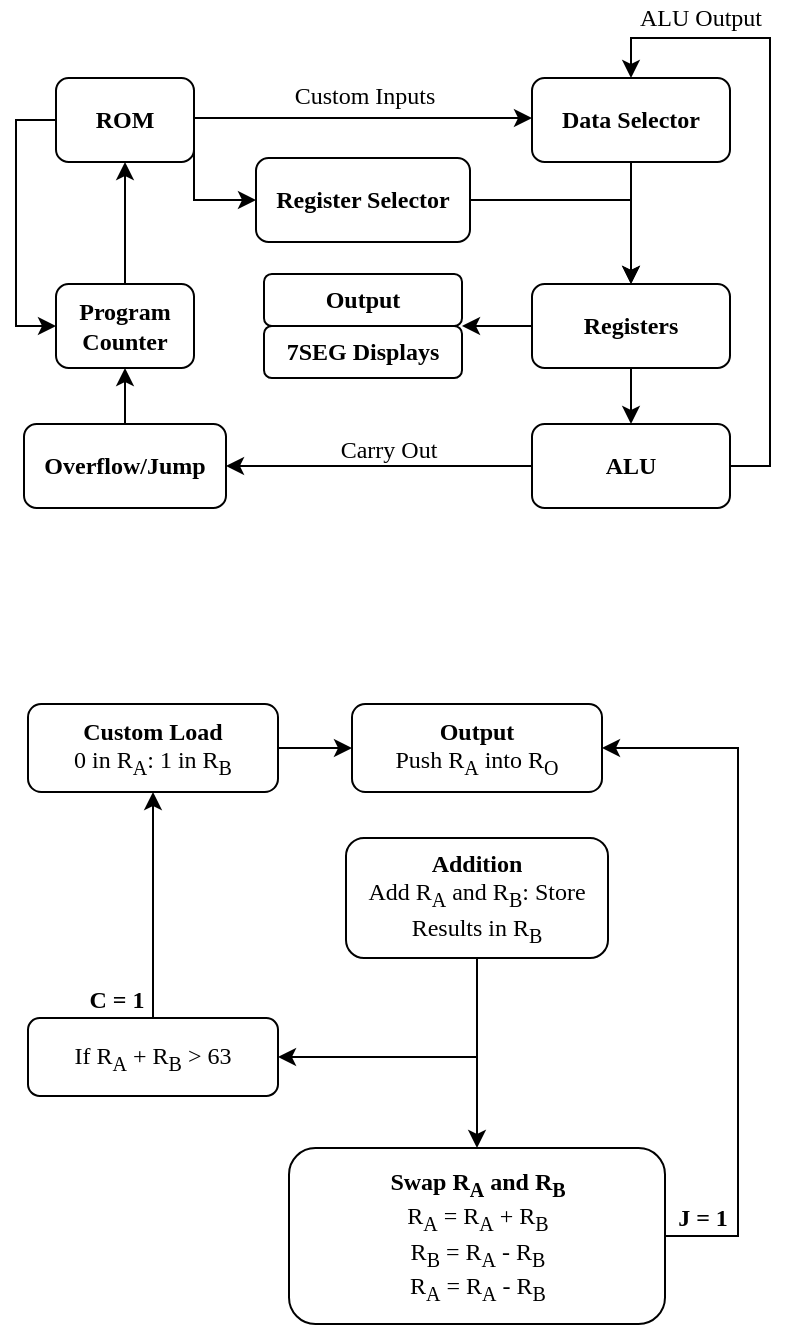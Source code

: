 <mxfile version="20.8.16" type="device"><diagram id="CoQLluvK9Fw38XiO7iqh" name="Page-1"><mxGraphModel dx="720" dy="561" grid="0" gridSize="10" guides="1" tooltips="1" connect="1" arrows="1" fold="1" page="1" pageScale="1" pageWidth="850" pageHeight="1100" math="0" shadow="0"><root><mxCell id="0"/><mxCell id="1" parent="0"/><mxCell id="2Bxr6X4nST6BS4PNDwAW-6" style="edgeStyle=orthogonalEdgeStyle;rounded=0;orthogonalLoop=1;jettySize=auto;html=1;fontFamily=Bahnschrift;" parent="1" source="2Bxr6X4nST6BS4PNDwAW-1" target="2Bxr6X4nST6BS4PNDwAW-5" edge="1"><mxGeometry relative="1" as="geometry"><Array as="points"><mxPoint x="361" y="137"/><mxPoint x="361" y="137"/></Array></mxGeometry></mxCell><mxCell id="2Bxr6X4nST6BS4PNDwAW-9" style="edgeStyle=orthogonalEdgeStyle;rounded=0;orthogonalLoop=1;jettySize=auto;html=1;exitX=0;exitY=0.5;exitDx=0;exitDy=0;entryX=0;entryY=0.5;entryDx=0;entryDy=0;fontFamily=Bahnschrift;" parent="1" source="2Bxr6X4nST6BS4PNDwAW-1" target="2Bxr6X4nST6BS4PNDwAW-2" edge="1"><mxGeometry relative="1" as="geometry"/></mxCell><mxCell id="2Bxr6X4nST6BS4PNDwAW-29" style="edgeStyle=orthogonalEdgeStyle;rounded=0;orthogonalLoop=1;jettySize=auto;html=1;exitX=1;exitY=0.75;exitDx=0;exitDy=0;fontFamily=Bahnschrift;" parent="1" source="2Bxr6X4nST6BS4PNDwAW-1" target="2Bxr6X4nST6BS4PNDwAW-24" edge="1"><mxGeometry relative="1" as="geometry"><Array as="points"><mxPoint x="310" y="178"/></Array></mxGeometry></mxCell><mxCell id="2Bxr6X4nST6BS4PNDwAW-1" value="ROM" style="rounded=1;whiteSpace=wrap;html=1;fontFamily=Bahnschrift;fontStyle=1" parent="1" vertex="1"><mxGeometry x="241" y="117" width="69" height="42" as="geometry"/></mxCell><mxCell id="2Bxr6X4nST6BS4PNDwAW-3" style="edgeStyle=orthogonalEdgeStyle;rounded=0;orthogonalLoop=1;jettySize=auto;html=1;exitX=0.5;exitY=0;exitDx=0;exitDy=0;entryX=0.5;entryY=1;entryDx=0;entryDy=0;fontFamily=Bahnschrift;" parent="1" source="2Bxr6X4nST6BS4PNDwAW-2" target="2Bxr6X4nST6BS4PNDwAW-1" edge="1"><mxGeometry relative="1" as="geometry"/></mxCell><mxCell id="2Bxr6X4nST6BS4PNDwAW-2" value="Program Counter" style="rounded=1;whiteSpace=wrap;html=1;fontFamily=Bahnschrift;fontStyle=1" parent="1" vertex="1"><mxGeometry x="241" y="220" width="69" height="42" as="geometry"/></mxCell><mxCell id="2Bxr6X4nST6BS4PNDwAW-22" style="edgeStyle=orthogonalEdgeStyle;rounded=0;orthogonalLoop=1;jettySize=auto;html=1;exitX=0.5;exitY=1;exitDx=0;exitDy=0;entryX=0.5;entryY=0;entryDx=0;entryDy=0;fontFamily=Bahnschrift;" parent="1" source="2Bxr6X4nST6BS4PNDwAW-5" target="2Bxr6X4nST6BS4PNDwAW-10" edge="1"><mxGeometry relative="1" as="geometry"/></mxCell><mxCell id="2Bxr6X4nST6BS4PNDwAW-5" value="Data Selector" style="rounded=1;whiteSpace=wrap;html=1;fontFamily=Bahnschrift;fontStyle=1" parent="1" vertex="1"><mxGeometry x="479" y="117" width="99" height="42" as="geometry"/></mxCell><mxCell id="2Bxr6X4nST6BS4PNDwAW-8" style="edgeStyle=orthogonalEdgeStyle;rounded=0;orthogonalLoop=1;jettySize=auto;html=1;exitX=0.5;exitY=0;exitDx=0;exitDy=0;fontFamily=Bahnschrift;" parent="1" source="2Bxr6X4nST6BS4PNDwAW-7" target="2Bxr6X4nST6BS4PNDwAW-2" edge="1"><mxGeometry relative="1" as="geometry"/></mxCell><mxCell id="2Bxr6X4nST6BS4PNDwAW-7" value="Overflow/Jump" style="rounded=1;whiteSpace=wrap;html=1;fontFamily=Bahnschrift;fontStyle=1" parent="1" vertex="1"><mxGeometry x="225" y="290" width="101" height="42" as="geometry"/></mxCell><mxCell id="2Bxr6X4nST6BS4PNDwAW-15" style="edgeStyle=orthogonalEdgeStyle;rounded=0;orthogonalLoop=1;jettySize=auto;html=1;exitX=0.5;exitY=1;exitDx=0;exitDy=0;fontFamily=Bahnschrift;" parent="1" source="2Bxr6X4nST6BS4PNDwAW-10" target="2Bxr6X4nST6BS4PNDwAW-14" edge="1"><mxGeometry relative="1" as="geometry"/></mxCell><mxCell id="96fKfKQVMmyVt-nBDWJM-4" style="edgeStyle=orthogonalEdgeStyle;rounded=0;orthogonalLoop=1;jettySize=auto;html=1;exitX=0;exitY=0.5;exitDx=0;exitDy=0;entryX=1;entryY=1;entryDx=0;entryDy=0;" parent="1" source="2Bxr6X4nST6BS4PNDwAW-10" target="2Bxr6X4nST6BS4PNDwAW-11" edge="1"><mxGeometry relative="1" as="geometry"/></mxCell><mxCell id="2Bxr6X4nST6BS4PNDwAW-10" value="Registers" style="rounded=1;whiteSpace=wrap;html=1;fontFamily=Bahnschrift;fontStyle=1" parent="1" vertex="1"><mxGeometry x="479" y="220" width="99" height="42" as="geometry"/></mxCell><mxCell id="2Bxr6X4nST6BS4PNDwAW-11" value="Output" style="rounded=1;whiteSpace=wrap;html=1;fontFamily=Bahnschrift;labelBackgroundColor=default;gradientColor=none;fillColor=default;fontStyle=1" parent="1" vertex="1"><mxGeometry x="345" y="215" width="99" height="26" as="geometry"/></mxCell><mxCell id="2Bxr6X4nST6BS4PNDwAW-20" style="edgeStyle=orthogonalEdgeStyle;rounded=0;orthogonalLoop=1;jettySize=auto;html=1;entryX=1;entryY=0.5;entryDx=0;entryDy=0;fontFamily=Bahnschrift;" parent="1" source="2Bxr6X4nST6BS4PNDwAW-14" target="2Bxr6X4nST6BS4PNDwAW-7" edge="1"><mxGeometry relative="1" as="geometry"/></mxCell><mxCell id="2Bxr6X4nST6BS4PNDwAW-28" style="edgeStyle=orthogonalEdgeStyle;rounded=0;orthogonalLoop=1;jettySize=auto;html=1;entryX=0.5;entryY=0;entryDx=0;entryDy=0;fontFamily=Bahnschrift;" parent="1" source="2Bxr6X4nST6BS4PNDwAW-14" target="2Bxr6X4nST6BS4PNDwAW-5" edge="1"><mxGeometry relative="1" as="geometry"><Array as="points"><mxPoint x="598" y="311"/><mxPoint x="598" y="97"/><mxPoint x="529" y="97"/></Array></mxGeometry></mxCell><mxCell id="2Bxr6X4nST6BS4PNDwAW-14" value="ALU" style="rounded=1;whiteSpace=wrap;html=1;fontFamily=Bahnschrift;fontStyle=1" parent="1" vertex="1"><mxGeometry x="479" y="290" width="99" height="42" as="geometry"/></mxCell><mxCell id="2Bxr6X4nST6BS4PNDwAW-18" value="Custom Inputs" style="text;html=1;align=center;verticalAlign=middle;resizable=0;points=[];autosize=1;strokeColor=none;fillColor=none;fontFamily=Bahnschrift;" parent="1" vertex="1"><mxGeometry x="351" y="117" width="87" height="18" as="geometry"/></mxCell><mxCell id="2Bxr6X4nST6BS4PNDwAW-19" value="ALU Output" style="text;html=1;align=center;verticalAlign=middle;resizable=0;points=[];autosize=1;strokeColor=none;fillColor=none;fontFamily=Bahnschrift;" parent="1" vertex="1"><mxGeometry x="527" y="78" width="71" height="18" as="geometry"/></mxCell><mxCell id="2Bxr6X4nST6BS4PNDwAW-21" value="Carry Out" style="text;html=1;align=center;verticalAlign=middle;resizable=0;points=[];autosize=1;strokeColor=none;fillColor=none;fontFamily=Bahnschrift;" parent="1" vertex="1"><mxGeometry x="376" y="294" width="61" height="18" as="geometry"/></mxCell><mxCell id="2Bxr6X4nST6BS4PNDwAW-27" style="edgeStyle=orthogonalEdgeStyle;rounded=0;orthogonalLoop=1;jettySize=auto;html=1;entryX=0.5;entryY=0;entryDx=0;entryDy=0;fontFamily=Bahnschrift;" parent="1" source="2Bxr6X4nST6BS4PNDwAW-24" target="2Bxr6X4nST6BS4PNDwAW-10" edge="1"><mxGeometry relative="1" as="geometry"/></mxCell><mxCell id="2Bxr6X4nST6BS4PNDwAW-24" value="Register Selector" style="rounded=1;whiteSpace=wrap;html=1;fontFamily=Bahnschrift;fontStyle=1" parent="1" vertex="1"><mxGeometry x="341" y="157" width="107" height="42" as="geometry"/></mxCell><mxCell id="WfTriBpdefykr4m0r49L-4" style="edgeStyle=orthogonalEdgeStyle;rounded=0;orthogonalLoop=1;jettySize=auto;html=1;entryX=0;entryY=0.5;entryDx=0;entryDy=0;fontFamily=Bahnschrift;" parent="1" source="WfTriBpdefykr4m0r49L-2" target="WfTriBpdefykr4m0r49L-3" edge="1"><mxGeometry relative="1" as="geometry"/></mxCell><mxCell id="WfTriBpdefykr4m0r49L-2" value="&lt;b&gt;Custom Load&lt;br&gt;&lt;/b&gt;0 in R&lt;sub&gt;A&lt;/sub&gt;: 1 in R&lt;sub&gt;B&lt;/sub&gt;" style="rounded=1;whiteSpace=wrap;html=1;fontFamily=Bahnschrift;" parent="1" vertex="1"><mxGeometry x="227" y="430" width="125" height="44" as="geometry"/></mxCell><mxCell id="WfTriBpdefykr4m0r49L-3" value="&lt;b&gt;Output&lt;/b&gt;&lt;br&gt;Push R&lt;sub&gt;A&lt;/sub&gt;&amp;nbsp;into R&lt;sub&gt;O&lt;/sub&gt;" style="rounded=1;whiteSpace=wrap;html=1;fontFamily=Bahnschrift;" parent="1" vertex="1"><mxGeometry x="389" y="430" width="125" height="44" as="geometry"/></mxCell><mxCell id="WfTriBpdefykr4m0r49L-11" style="edgeStyle=orthogonalEdgeStyle;rounded=0;orthogonalLoop=1;jettySize=auto;html=1;exitX=0.5;exitY=1;exitDx=0;exitDy=0;entryX=1;entryY=0.5;entryDx=0;entryDy=0;fontFamily=Bahnschrift;" parent="1" source="WfTriBpdefykr4m0r49L-5" target="WfTriBpdefykr4m0r49L-9" edge="1"><mxGeometry relative="1" as="geometry"/></mxCell><mxCell id="WfTriBpdefykr4m0r49L-14" style="edgeStyle=orthogonalEdgeStyle;rounded=0;orthogonalLoop=1;jettySize=auto;html=1;exitX=0.5;exitY=1;exitDx=0;exitDy=0;entryX=0.5;entryY=0;entryDx=0;entryDy=0;fontFamily=Bahnschrift;" parent="1" source="WfTriBpdefykr4m0r49L-5" target="WfTriBpdefykr4m0r49L-12" edge="1"><mxGeometry relative="1" as="geometry"/></mxCell><mxCell id="WfTriBpdefykr4m0r49L-5" value="&lt;b&gt;Addition&lt;br&gt;&lt;/b&gt;Add R&lt;sub&gt;A&lt;/sub&gt; and R&lt;sub&gt;B&lt;/sub&gt;: Store Results in R&lt;sub&gt;B&lt;/sub&gt;" style="rounded=1;whiteSpace=wrap;html=1;fontFamily=Bahnschrift;" parent="1" vertex="1"><mxGeometry x="386" y="497" width="131" height="60" as="geometry"/></mxCell><mxCell id="WfTriBpdefykr4m0r49L-10" style="edgeStyle=orthogonalEdgeStyle;rounded=0;orthogonalLoop=1;jettySize=auto;html=1;exitX=0.5;exitY=0;exitDx=0;exitDy=0;entryX=0.5;entryY=1;entryDx=0;entryDy=0;fontFamily=Bahnschrift;" parent="1" source="WfTriBpdefykr4m0r49L-9" target="WfTriBpdefykr4m0r49L-2" edge="1"><mxGeometry relative="1" as="geometry"/></mxCell><mxCell id="WfTriBpdefykr4m0r49L-9" value="If R&lt;sub&gt;A&lt;/sub&gt; + R&lt;sub&gt;B&lt;/sub&gt; &amp;gt; 63" style="rounded=1;whiteSpace=wrap;html=1;fontFamily=Bahnschrift;" parent="1" vertex="1"><mxGeometry x="227" y="587" width="125" height="39" as="geometry"/></mxCell><mxCell id="WfTriBpdefykr4m0r49L-16" style="edgeStyle=orthogonalEdgeStyle;rounded=0;orthogonalLoop=1;jettySize=auto;html=1;exitX=1;exitY=0.5;exitDx=0;exitDy=0;entryX=1;entryY=0.5;entryDx=0;entryDy=0;fontFamily=Bahnschrift;" parent="1" source="WfTriBpdefykr4m0r49L-12" target="WfTriBpdefykr4m0r49L-3" edge="1"><mxGeometry relative="1" as="geometry"><Array as="points"><mxPoint x="582" y="696"/><mxPoint x="582" y="452"/></Array></mxGeometry></mxCell><mxCell id="WfTriBpdefykr4m0r49L-12" value="&lt;b&gt;Swap R&lt;sub&gt;A&lt;/sub&gt; and R&lt;sub&gt;B&lt;br&gt;&lt;/sub&gt;&lt;/b&gt;R&lt;sub&gt;A&lt;/sub&gt; = R&lt;sub&gt;A&lt;/sub&gt; + R&lt;sub&gt;B&lt;/sub&gt;&lt;br&gt;R&lt;sub&gt;B&lt;/sub&gt; = R&lt;sub&gt;A&lt;/sub&gt; - R&lt;sub&gt;B&lt;/sub&gt;&lt;br&gt;R&lt;sub&gt;A&lt;/sub&gt; = R&lt;sub&gt;A&lt;/sub&gt; - R&lt;sub&gt;B&lt;/sub&gt;" style="rounded=1;whiteSpace=wrap;html=1;fontFamily=Bahnschrift;" parent="1" vertex="1"><mxGeometry x="357.5" y="652" width="188" height="88" as="geometry"/></mxCell><mxCell id="WfTriBpdefykr4m0r49L-18" value="&lt;b&gt;J = 1&lt;/b&gt;" style="text;html=1;align=center;verticalAlign=middle;resizable=0;points=[];autosize=1;strokeColor=none;fillColor=none;fontFamily=Bahnschrift;" parent="1" vertex="1"><mxGeometry x="545.5" y="678" width="37" height="18" as="geometry"/></mxCell><mxCell id="WfTriBpdefykr4m0r49L-20" value="&lt;b&gt;C = 1&lt;/b&gt;" style="text;html=1;align=center;verticalAlign=middle;resizable=0;points=[];autosize=1;strokeColor=none;fillColor=none;fontFamily=Bahnschrift;" parent="1" vertex="1"><mxGeometry x="251" y="569" width="39" height="18" as="geometry"/></mxCell><mxCell id="96fKfKQVMmyVt-nBDWJM-2" value="7SEG Displays" style="rounded=1;whiteSpace=wrap;html=1;fontFamily=Bahnschrift;labelBackgroundColor=default;gradientColor=none;fillColor=default;fontStyle=1" parent="1" vertex="1"><mxGeometry x="345" y="241" width="99" height="26" as="geometry"/></mxCell></root></mxGraphModel></diagram></mxfile>